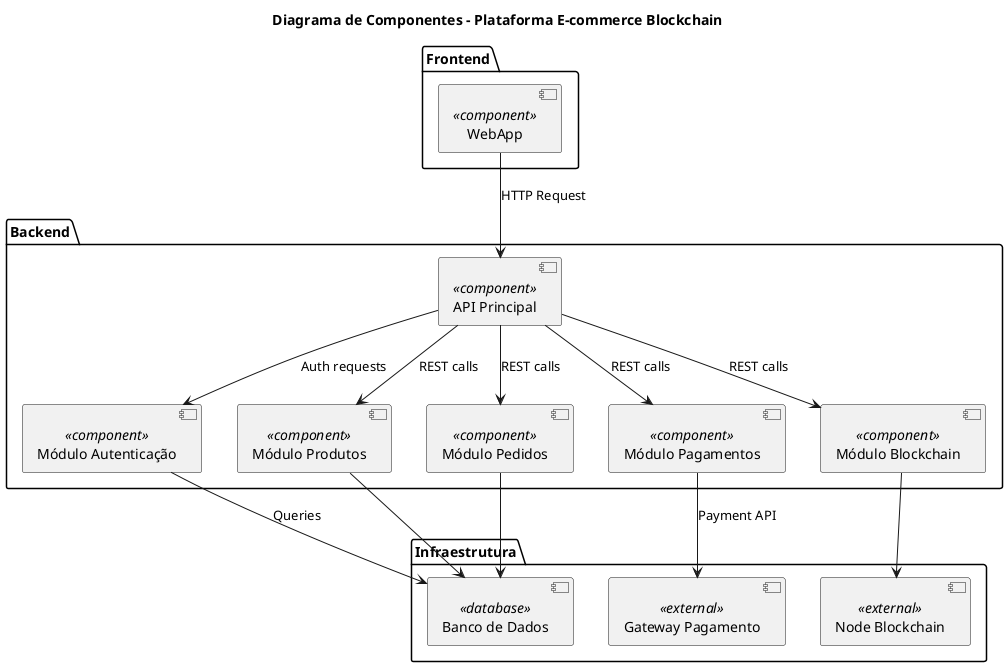 @startuml ComponentDiagram

' Título opcional
title Diagrama de Componentes - Plataforma E-commerce Blockchain

' Definindo os pacotes (opcional, para organização visual)
package "Frontend" {
  [WebApp] <<component>>
}

package "Backend" {
  [API Principal] <<component>>
  [Módulo Autenticação] <<component>>
  [Módulo Produtos] <<component>>
  [Módulo Pedidos] <<component>>
  [Módulo Pagamentos] <<component>>
  [Módulo Blockchain] <<component>>
}

package "Infraestrutura" {
  [Banco de Dados] <<database>>
  [Node Blockchain] <<external>>
  [Gateway Pagamento] <<external>>
}

' Relacionamentos
[WebApp] --> [API Principal] : HTTP Request
[API Principal] --> [Módulo Autenticação] : Auth requests
[API Principal] --> [Módulo Produtos] : REST calls
[API Principal] --> [Módulo Pedidos] : REST calls
[API Principal] --> [Módulo Pagamentos] : REST calls
[API Principal] --> [Módulo Blockchain] : REST calls

[Módulo Autenticação] --> [Banco de Dados] : Queries
[Módulo Produtos] --> [Banco de Dados]
[Módulo Pedidos] --> [Banco de Dados]
[Módulo Pagamentos] --> [Gateway Pagamento] : Payment API
[Módulo Blockchain] --> [Node Blockchain]

@enduml
